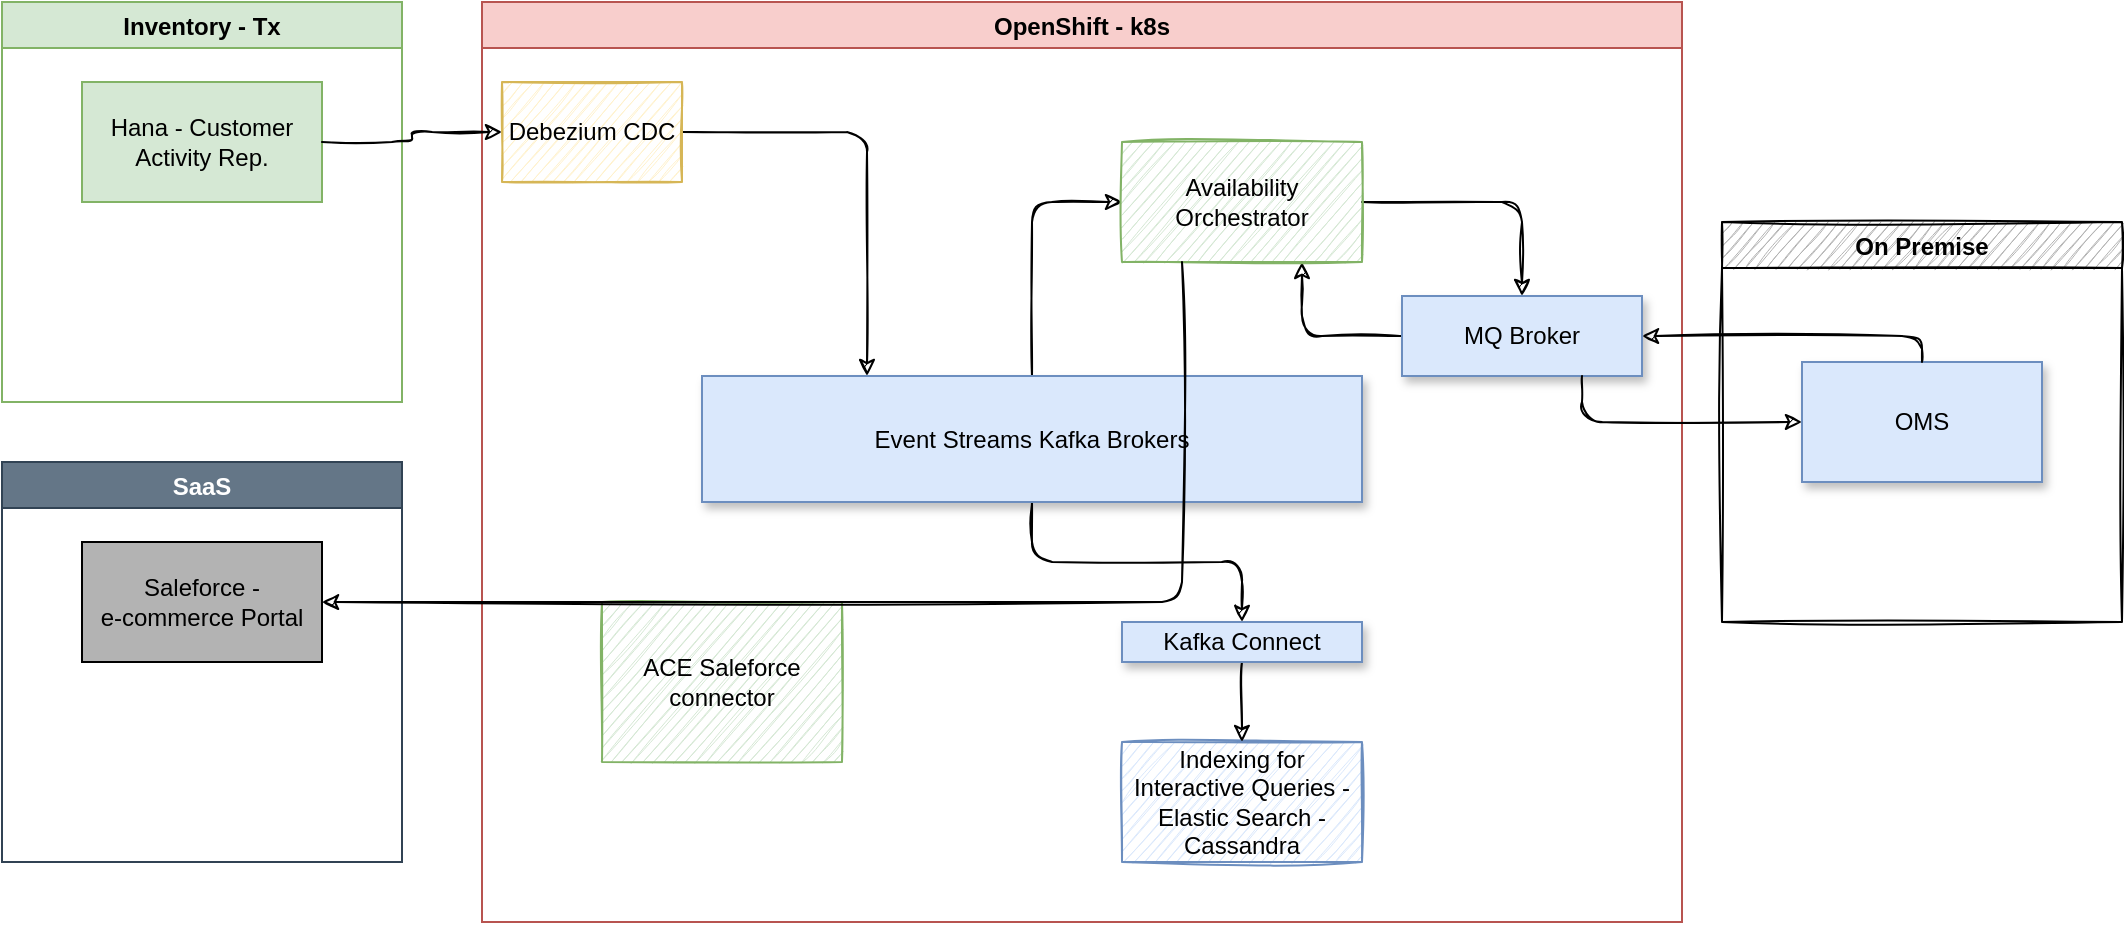 <mxfile>
    <diagram id="CdMLlu-c7RuPvOUVWHMQ" name="Page-1">
        <mxGraphModel dx="1339" dy="566" grid="1" gridSize="10" guides="1" tooltips="1" connect="1" arrows="1" fold="1" page="1" pageScale="1" pageWidth="850" pageHeight="1100" math="0" shadow="0">
            <root>
                <mxCell id="0"/>
                <mxCell id="1" parent="0"/>
                <mxCell id="2" value="Inventory - Tx" style="swimlane;fillColor=#d5e8d4;strokeColor=#82b366;" vertex="1" parent="1">
                    <mxGeometry x="30" y="40" width="200" height="200" as="geometry"/>
                </mxCell>
                <mxCell id="3" value="Hana - Customer Activity Rep." style="rounded=0;whiteSpace=wrap;html=1;fillColor=#d5e8d4;strokeColor=#82b366;" vertex="1" parent="2">
                    <mxGeometry x="40" y="40" width="120" height="60" as="geometry"/>
                </mxCell>
                <mxCell id="4" value="SaaS" style="swimlane;fillColor=#647687;strokeColor=#314354;fontColor=#ffffff;" vertex="1" parent="1">
                    <mxGeometry x="30" y="270" width="200" height="200" as="geometry"/>
                </mxCell>
                <mxCell id="5" value="Saleforce - &lt;br&gt;e-commerce Portal" style="rounded=0;whiteSpace=wrap;html=1;fillColor=#B3B3B3;" vertex="1" parent="4">
                    <mxGeometry x="40" y="40" width="120" height="60" as="geometry"/>
                </mxCell>
                <mxCell id="6" value="OpenShift - k8s" style="swimlane;fillColor=#f8cecc;strokeColor=#b85450;" vertex="1" parent="1">
                    <mxGeometry x="270" y="40" width="600" height="460" as="geometry"/>
                </mxCell>
                <mxCell id="21" style="edgeStyle=orthogonalEdgeStyle;sketch=1;html=1;exitX=0.5;exitY=0;exitDx=0;exitDy=0;entryX=0;entryY=0.5;entryDx=0;entryDy=0;" edge="1" parent="6" source="7" target="18">
                    <mxGeometry relative="1" as="geometry"/>
                </mxCell>
                <mxCell id="25" style="edgeStyle=orthogonalEdgeStyle;sketch=1;html=1;entryX=0.5;entryY=0;entryDx=0;entryDy=0;" edge="1" parent="6" source="7" target="10">
                    <mxGeometry relative="1" as="geometry"/>
                </mxCell>
                <mxCell id="7" value="Event Streams Kafka Brokers" style="rounded=0;whiteSpace=wrap;html=1;fillColor=#dae8fc;strokeColor=#6c8ebf;shadow=1;sketch=0;" vertex="1" parent="6">
                    <mxGeometry x="110" y="187" width="330" height="63" as="geometry"/>
                </mxCell>
                <mxCell id="17" style="edgeStyle=orthogonalEdgeStyle;sketch=1;html=1;entryX=0.25;entryY=0;entryDx=0;entryDy=0;" edge="1" parent="6" source="8" target="7">
                    <mxGeometry relative="1" as="geometry"/>
                </mxCell>
                <mxCell id="8" value="Debezium CDC" style="rounded=0;whiteSpace=wrap;html=1;fillColor=#fff2cc;strokeColor=#d6b656;shadow=0;sketch=1;" vertex="1" parent="6">
                    <mxGeometry x="10" y="40" width="90" height="50" as="geometry"/>
                </mxCell>
                <mxCell id="9" value="Indexing for Interactive Queries - Elastic Search - Cassandra" style="rounded=0;whiteSpace=wrap;html=1;fillColor=#dae8fc;strokeColor=#6c8ebf;shadow=0;sketch=1;" vertex="1" parent="6">
                    <mxGeometry x="320" y="370" width="120" height="60" as="geometry"/>
                </mxCell>
                <mxCell id="26" style="edgeStyle=orthogonalEdgeStyle;sketch=1;html=1;entryX=0.5;entryY=0;entryDx=0;entryDy=0;" edge="1" parent="6" source="10" target="9">
                    <mxGeometry relative="1" as="geometry"/>
                </mxCell>
                <mxCell id="10" value="Kafka Connect" style="rounded=0;whiteSpace=wrap;html=1;fillColor=#dae8fc;strokeColor=#6c8ebf;shadow=1;sketch=0;" vertex="1" parent="6">
                    <mxGeometry x="320" y="310" width="120" height="20" as="geometry"/>
                </mxCell>
                <mxCell id="23" style="edgeStyle=orthogonalEdgeStyle;sketch=1;html=1;entryX=0.75;entryY=1;entryDx=0;entryDy=0;" edge="1" parent="6" source="13" target="18">
                    <mxGeometry relative="1" as="geometry"/>
                </mxCell>
                <mxCell id="13" value="MQ Broker" style="rounded=0;whiteSpace=wrap;html=1;fillColor=#dae8fc;strokeColor=#6c8ebf;shadow=1;sketch=0;" vertex="1" parent="6">
                    <mxGeometry x="460" y="147" width="120" height="40" as="geometry"/>
                </mxCell>
                <mxCell id="22" style="edgeStyle=orthogonalEdgeStyle;sketch=1;html=1;exitX=1;exitY=0.5;exitDx=0;exitDy=0;entryX=0.5;entryY=0;entryDx=0;entryDy=0;" edge="1" parent="6" source="18" target="13">
                    <mxGeometry relative="1" as="geometry"/>
                </mxCell>
                <mxCell id="18" value="Availability Orchestrator" style="rounded=0;whiteSpace=wrap;html=1;shadow=0;sketch=1;fillColor=#d5e8d4;strokeColor=#82b366;" vertex="1" parent="6">
                    <mxGeometry x="320" y="70" width="120" height="60" as="geometry"/>
                </mxCell>
                <mxCell id="28" value="ACE Saleforce connector" style="rounded=0;whiteSpace=wrap;html=1;shadow=0;sketch=1;fillColor=#d5e8d4;strokeColor=#82b366;" vertex="1" parent="6">
                    <mxGeometry x="60" y="300" width="120" height="80" as="geometry"/>
                </mxCell>
                <mxCell id="11" value="On Premise" style="swimlane;shadow=0;sketch=1;fillColor=#B3B3B3;" vertex="1" parent="1">
                    <mxGeometry x="890" y="150" width="200" height="200" as="geometry"/>
                </mxCell>
                <mxCell id="12" value="OMS" style="rounded=0;whiteSpace=wrap;html=1;fillColor=#dae8fc;strokeColor=#6c8ebf;shadow=1;sketch=0;" vertex="1" parent="11">
                    <mxGeometry x="40" y="70" width="120" height="60" as="geometry"/>
                </mxCell>
                <mxCell id="16" style="edgeStyle=orthogonalEdgeStyle;html=1;entryX=0;entryY=0.5;entryDx=0;entryDy=0;sketch=1;" edge="1" parent="1" source="3" target="8">
                    <mxGeometry relative="1" as="geometry"/>
                </mxCell>
                <mxCell id="19" style="edgeStyle=orthogonalEdgeStyle;sketch=1;html=1;exitX=0.75;exitY=1;exitDx=0;exitDy=0;" edge="1" parent="1" source="13" target="12">
                    <mxGeometry relative="1" as="geometry"/>
                </mxCell>
                <mxCell id="20" style="edgeStyle=orthogonalEdgeStyle;sketch=1;html=1;entryX=1;entryY=0.5;entryDx=0;entryDy=0;exitX=0.5;exitY=0;exitDx=0;exitDy=0;" edge="1" parent="1" source="12" target="13">
                    <mxGeometry relative="1" as="geometry"/>
                </mxCell>
                <mxCell id="24" style="edgeStyle=orthogonalEdgeStyle;sketch=1;html=1;entryX=1;entryY=0.5;entryDx=0;entryDy=0;exitX=0.25;exitY=1;exitDx=0;exitDy=0;" edge="1" parent="1" source="18" target="5">
                    <mxGeometry relative="1" as="geometry"/>
                </mxCell>
            </root>
        </mxGraphModel>
    </diagram>
</mxfile>